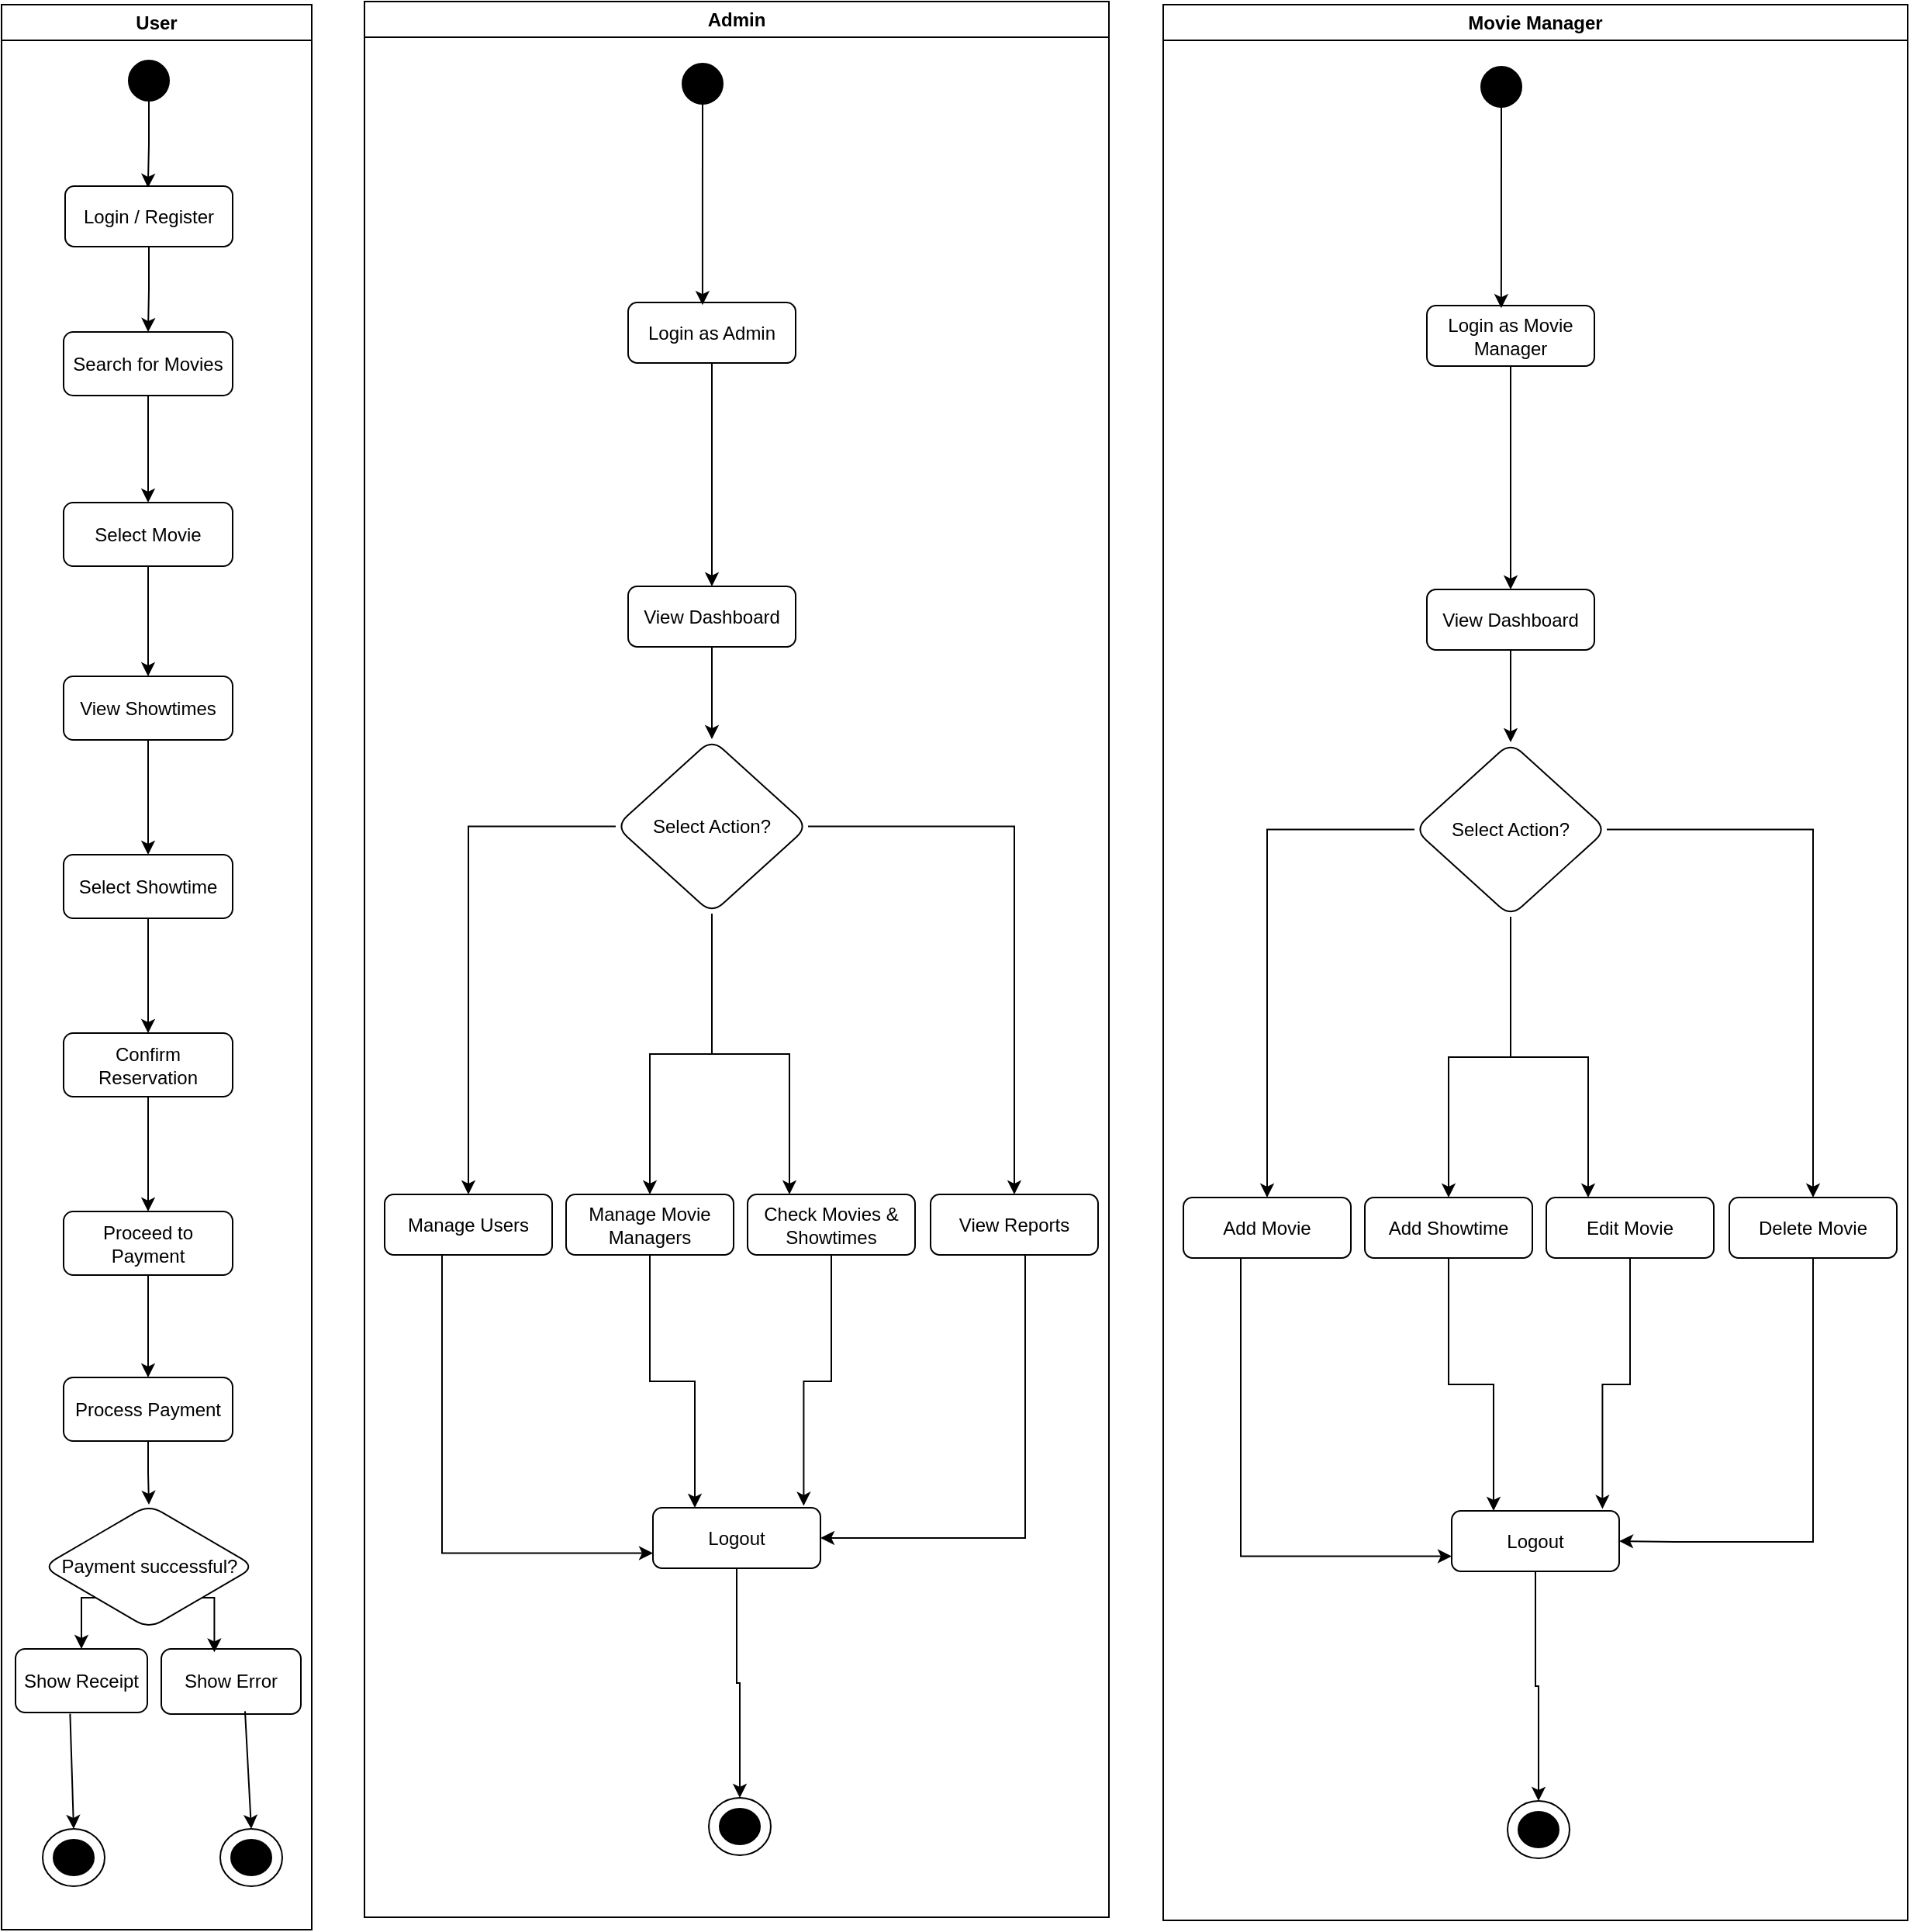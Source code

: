 <mxfile version="26.2.15">
  <diagram name="Page-1" id="M8Vwbr8LOOj_9o6YuqZB">
    <mxGraphModel dx="1042" dy="634" grid="0" gridSize="1" guides="1" tooltips="1" connect="1" arrows="1" fold="1" page="1" pageScale="1" pageWidth="850" pageHeight="1100" math="0" shadow="0">
      <root>
        <mxCell id="0" />
        <mxCell id="1" parent="0" />
        <mxCell id="9frD3eqLlb03GNT8pfGp-8" value="User" style="swimlane;whiteSpace=wrap;html=1;" parent="1" vertex="1">
          <mxGeometry x="64" y="49" width="200" height="1241" as="geometry" />
        </mxCell>
        <mxCell id="9frD3eqLlb03GNT8pfGp-5" value="" style="ellipse;whiteSpace=wrap;html=1;fillColor=light-dark(#000000, #512d2b);strokeColor=light-dark(#000000, #d7817e);" parent="9frD3eqLlb03GNT8pfGp-8" vertex="1">
          <mxGeometry x="82" y="36" width="26" height="26" as="geometry" />
        </mxCell>
        <mxCell id="9frD3eqLlb03GNT8pfGp-11" style="edgeStyle=orthogonalEdgeStyle;rounded=0;orthogonalLoop=1;jettySize=auto;html=1;entryX=0.427;entryY=-0.025;entryDx=0;entryDy=0;entryPerimeter=0;" parent="9frD3eqLlb03GNT8pfGp-8" source="9frD3eqLlb03GNT8pfGp-5" edge="1">
          <mxGeometry relative="1" as="geometry">
            <mxPoint x="94.408" y="118" as="targetPoint" />
          </mxGeometry>
        </mxCell>
        <mxCell id="9frD3eqLlb03GNT8pfGp-16" value="" style="edgeStyle=orthogonalEdgeStyle;rounded=0;orthogonalLoop=1;jettySize=auto;html=1;fontFamily=Helvetica;fontSize=12;fontColor=default;" parent="9frD3eqLlb03GNT8pfGp-8" source="9frD3eqLlb03GNT8pfGp-14" target="9frD3eqLlb03GNT8pfGp-15" edge="1">
          <mxGeometry relative="1" as="geometry" />
        </mxCell>
        <mxCell id="9frD3eqLlb03GNT8pfGp-14" value="Login / Register" style="rounded=1;whiteSpace=wrap;html=1;strokeColor=default;align=center;verticalAlign=middle;fontFamily=Helvetica;fontSize=12;fontColor=default;fillColor=default;" parent="9frD3eqLlb03GNT8pfGp-8" vertex="1">
          <mxGeometry x="41" y="117" width="108" height="39" as="geometry" />
        </mxCell>
        <mxCell id="9frD3eqLlb03GNT8pfGp-18" value="" style="edgeStyle=orthogonalEdgeStyle;rounded=0;orthogonalLoop=1;jettySize=auto;html=1;fontFamily=Helvetica;fontSize=12;fontColor=default;" parent="9frD3eqLlb03GNT8pfGp-8" source="9frD3eqLlb03GNT8pfGp-15" target="9frD3eqLlb03GNT8pfGp-17" edge="1">
          <mxGeometry relative="1" as="geometry" />
        </mxCell>
        <mxCell id="9frD3eqLlb03GNT8pfGp-15" value="Search for Movies" style="rounded=1;whiteSpace=wrap;html=1;strokeColor=default;align=center;verticalAlign=middle;fontFamily=Helvetica;fontSize=12;fontColor=default;fillColor=default;" parent="9frD3eqLlb03GNT8pfGp-8" vertex="1">
          <mxGeometry x="40" y="211" width="109" height="41" as="geometry" />
        </mxCell>
        <mxCell id="9frD3eqLlb03GNT8pfGp-21" value="" style="edgeStyle=orthogonalEdgeStyle;rounded=0;orthogonalLoop=1;jettySize=auto;html=1;fontFamily=Helvetica;fontSize=12;fontColor=default;" parent="9frD3eqLlb03GNT8pfGp-8" source="9frD3eqLlb03GNT8pfGp-17" target="9frD3eqLlb03GNT8pfGp-20" edge="1">
          <mxGeometry relative="1" as="geometry" />
        </mxCell>
        <mxCell id="9frD3eqLlb03GNT8pfGp-17" value="Select Movie" style="rounded=1;whiteSpace=wrap;html=1;strokeColor=default;align=center;verticalAlign=middle;fontFamily=Helvetica;fontSize=12;fontColor=default;fillColor=default;" parent="9frD3eqLlb03GNT8pfGp-8" vertex="1">
          <mxGeometry x="40" y="321" width="109" height="41" as="geometry" />
        </mxCell>
        <mxCell id="9frD3eqLlb03GNT8pfGp-24" value="" style="edgeStyle=orthogonalEdgeStyle;rounded=0;orthogonalLoop=1;jettySize=auto;html=1;fontFamily=Helvetica;fontSize=12;fontColor=default;" parent="9frD3eqLlb03GNT8pfGp-8" source="9frD3eqLlb03GNT8pfGp-20" target="9frD3eqLlb03GNT8pfGp-23" edge="1">
          <mxGeometry relative="1" as="geometry" />
        </mxCell>
        <mxCell id="9frD3eqLlb03GNT8pfGp-20" value="View Showtimes" style="rounded=1;whiteSpace=wrap;html=1;strokeColor=default;align=center;verticalAlign=middle;fontFamily=Helvetica;fontSize=12;fontColor=default;fillColor=default;" parent="9frD3eqLlb03GNT8pfGp-8" vertex="1">
          <mxGeometry x="40" y="433" width="109" height="41" as="geometry" />
        </mxCell>
        <mxCell id="9frD3eqLlb03GNT8pfGp-27" value="" style="edgeStyle=orthogonalEdgeStyle;rounded=0;orthogonalLoop=1;jettySize=auto;html=1;fontFamily=Helvetica;fontSize=12;fontColor=default;" parent="9frD3eqLlb03GNT8pfGp-8" source="9frD3eqLlb03GNT8pfGp-23" target="9frD3eqLlb03GNT8pfGp-26" edge="1">
          <mxGeometry relative="1" as="geometry" />
        </mxCell>
        <mxCell id="9frD3eqLlb03GNT8pfGp-23" value="Select Showtime" style="rounded=1;whiteSpace=wrap;html=1;strokeColor=default;align=center;verticalAlign=middle;fontFamily=Helvetica;fontSize=12;fontColor=default;fillColor=default;" parent="9frD3eqLlb03GNT8pfGp-8" vertex="1">
          <mxGeometry x="40" y="548" width="109" height="41" as="geometry" />
        </mxCell>
        <mxCell id="9frD3eqLlb03GNT8pfGp-31" value="" style="edgeStyle=orthogonalEdgeStyle;rounded=0;orthogonalLoop=1;jettySize=auto;html=1;fontFamily=Helvetica;fontSize=12;fontColor=default;" parent="9frD3eqLlb03GNT8pfGp-8" source="9frD3eqLlb03GNT8pfGp-26" target="9frD3eqLlb03GNT8pfGp-30" edge="1">
          <mxGeometry relative="1" as="geometry" />
        </mxCell>
        <mxCell id="9frD3eqLlb03GNT8pfGp-26" value="Confirm Reservation" style="rounded=1;whiteSpace=wrap;html=1;strokeColor=default;align=center;verticalAlign=middle;fontFamily=Helvetica;fontSize=12;fontColor=default;fillColor=default;" parent="9frD3eqLlb03GNT8pfGp-8" vertex="1">
          <mxGeometry x="40" y="663" width="109" height="41" as="geometry" />
        </mxCell>
        <mxCell id="9frD3eqLlb03GNT8pfGp-33" value="" style="edgeStyle=orthogonalEdgeStyle;rounded=0;orthogonalLoop=1;jettySize=auto;html=1;fontFamily=Helvetica;fontSize=12;fontColor=default;" parent="9frD3eqLlb03GNT8pfGp-8" source="9frD3eqLlb03GNT8pfGp-30" target="9frD3eqLlb03GNT8pfGp-32" edge="1">
          <mxGeometry relative="1" as="geometry" />
        </mxCell>
        <mxCell id="9frD3eqLlb03GNT8pfGp-30" value="Proceed to Payment" style="rounded=1;whiteSpace=wrap;html=1;strokeColor=default;align=center;verticalAlign=middle;fontFamily=Helvetica;fontSize=12;fontColor=default;fillColor=default;" parent="9frD3eqLlb03GNT8pfGp-8" vertex="1">
          <mxGeometry x="40" y="778" width="109" height="41" as="geometry" />
        </mxCell>
        <mxCell id="9frD3eqLlb03GNT8pfGp-37" style="edgeStyle=orthogonalEdgeStyle;rounded=0;orthogonalLoop=1;jettySize=auto;html=1;exitX=0.5;exitY=1;exitDx=0;exitDy=0;entryX=0.5;entryY=0;entryDx=0;entryDy=0;fontFamily=Helvetica;fontSize=12;fontColor=default;" parent="9frD3eqLlb03GNT8pfGp-8" source="9frD3eqLlb03GNT8pfGp-32" target="9frD3eqLlb03GNT8pfGp-35" edge="1">
          <mxGeometry relative="1" as="geometry" />
        </mxCell>
        <mxCell id="9frD3eqLlb03GNT8pfGp-32" value="Process Payment" style="rounded=1;whiteSpace=wrap;html=1;strokeColor=default;align=center;verticalAlign=middle;fontFamily=Helvetica;fontSize=12;fontColor=default;fillColor=default;" parent="9frD3eqLlb03GNT8pfGp-8" vertex="1">
          <mxGeometry x="40" y="885" width="109" height="41" as="geometry" />
        </mxCell>
        <mxCell id="9frD3eqLlb03GNT8pfGp-41" style="edgeStyle=orthogonalEdgeStyle;rounded=0;orthogonalLoop=1;jettySize=auto;html=1;exitX=0;exitY=1;exitDx=0;exitDy=0;entryX=0.5;entryY=0;entryDx=0;entryDy=0;fontFamily=Helvetica;fontSize=12;fontColor=default;" parent="9frD3eqLlb03GNT8pfGp-8" source="9frD3eqLlb03GNT8pfGp-35" target="9frD3eqLlb03GNT8pfGp-38" edge="1">
          <mxGeometry relative="1" as="geometry" />
        </mxCell>
        <mxCell id="9frD3eqLlb03GNT8pfGp-35" value="Payment successful?" style="rhombus;whiteSpace=wrap;html=1;rounded=1;strokeColor=default;align=center;verticalAlign=middle;fontFamily=Helvetica;fontSize=12;fontColor=default;fillColor=default;" parent="9frD3eqLlb03GNT8pfGp-8" vertex="1">
          <mxGeometry x="26.5" y="967" width="137" height="80" as="geometry" />
        </mxCell>
        <mxCell id="9frD3eqLlb03GNT8pfGp-38" value="Show Receipt" style="rounded=1;whiteSpace=wrap;html=1;strokeColor=default;align=center;verticalAlign=middle;fontFamily=Helvetica;fontSize=12;fontColor=default;fillColor=default;" parent="9frD3eqLlb03GNT8pfGp-8" vertex="1">
          <mxGeometry x="9" y="1060" width="85" height="41" as="geometry" />
        </mxCell>
        <mxCell id="9frD3eqLlb03GNT8pfGp-39" value="Show Error" style="rounded=1;whiteSpace=wrap;html=1;strokeColor=default;align=center;verticalAlign=middle;fontFamily=Helvetica;fontSize=12;fontColor=default;fillColor=default;" parent="9frD3eqLlb03GNT8pfGp-8" vertex="1">
          <mxGeometry x="103" y="1060" width="90" height="42" as="geometry" />
        </mxCell>
        <mxCell id="9frD3eqLlb03GNT8pfGp-40" style="edgeStyle=orthogonalEdgeStyle;rounded=0;orthogonalLoop=1;jettySize=auto;html=1;exitX=1;exitY=1;exitDx=0;exitDy=0;entryX=0.38;entryY=0.052;entryDx=0;entryDy=0;entryPerimeter=0;fontFamily=Helvetica;fontSize=12;fontColor=default;" parent="9frD3eqLlb03GNT8pfGp-8" source="9frD3eqLlb03GNT8pfGp-35" target="9frD3eqLlb03GNT8pfGp-39" edge="1">
          <mxGeometry relative="1" as="geometry" />
        </mxCell>
        <mxCell id="9frD3eqLlb03GNT8pfGp-46" value="" style="ellipse;whiteSpace=wrap;html=1;rounded=1;strokeColor=default;align=center;verticalAlign=middle;fontFamily=Helvetica;fontSize=12;fontColor=default;fillColor=default;" parent="9frD3eqLlb03GNT8pfGp-8" vertex="1">
          <mxGeometry x="26.5" y="1176" width="40" height="37" as="geometry" />
        </mxCell>
        <mxCell id="9frD3eqLlb03GNT8pfGp-48" value="" style="ellipse;whiteSpace=wrap;html=1;rounded=1;strokeColor=default;align=center;verticalAlign=middle;fontFamily=Helvetica;fontSize=12;fontColor=default;fillColor=#000000;" parent="9frD3eqLlb03GNT8pfGp-8" vertex="1">
          <mxGeometry x="33.5" y="1183" width="26" height="23" as="geometry" />
        </mxCell>
        <mxCell id="9frD3eqLlb03GNT8pfGp-49" value="" style="ellipse;whiteSpace=wrap;html=1;rounded=1;strokeColor=default;align=center;verticalAlign=middle;fontFamily=Helvetica;fontSize=12;fontColor=default;fillColor=default;" parent="9frD3eqLlb03GNT8pfGp-8" vertex="1">
          <mxGeometry x="141" y="1176" width="40" height="37" as="geometry" />
        </mxCell>
        <mxCell id="9frD3eqLlb03GNT8pfGp-50" value="" style="ellipse;whiteSpace=wrap;html=1;rounded=1;strokeColor=default;align=center;verticalAlign=middle;fontFamily=Helvetica;fontSize=12;fontColor=default;fillColor=#000000;" parent="9frD3eqLlb03GNT8pfGp-8" vertex="1">
          <mxGeometry x="148" y="1183" width="26" height="23" as="geometry" />
        </mxCell>
        <mxCell id="9frD3eqLlb03GNT8pfGp-54" value="" style="endArrow=classic;html=1;rounded=0;fontFamily=Helvetica;fontSize=12;fontColor=default;entryX=0.5;entryY=0;entryDx=0;entryDy=0;exitX=0.414;exitY=1.02;exitDx=0;exitDy=0;exitPerimeter=0;" parent="9frD3eqLlb03GNT8pfGp-8" source="9frD3eqLlb03GNT8pfGp-38" target="9frD3eqLlb03GNT8pfGp-46" edge="1">
          <mxGeometry width="50" height="50" relative="1" as="geometry">
            <mxPoint x="43" y="1102" as="sourcePoint" />
            <mxPoint x="405" y="1189" as="targetPoint" />
          </mxGeometry>
        </mxCell>
        <mxCell id="9frD3eqLlb03GNT8pfGp-55" value="" style="endArrow=classic;html=1;rounded=0;fontFamily=Helvetica;fontSize=12;fontColor=default;exitX=0.6;exitY=0.957;exitDx=0;exitDy=0;exitPerimeter=0;entryX=0.5;entryY=0;entryDx=0;entryDy=0;" parent="9frD3eqLlb03GNT8pfGp-8" source="9frD3eqLlb03GNT8pfGp-39" target="9frD3eqLlb03GNT8pfGp-49" edge="1">
          <mxGeometry width="50" height="50" relative="1" as="geometry">
            <mxPoint x="97" y="1182" as="sourcePoint" />
            <mxPoint x="147" y="1132" as="targetPoint" />
          </mxGeometry>
        </mxCell>
        <mxCell id="9frD3eqLlb03GNT8pfGp-56" value="Admin" style="swimlane;whiteSpace=wrap;html=1;rounded=0;strokeColor=default;align=center;verticalAlign=middle;fontFamily=Helvetica;fontSize=12;fontColor=default;fillColor=default;" parent="1" vertex="1">
          <mxGeometry x="298" y="47" width="480" height="1235" as="geometry" />
        </mxCell>
        <mxCell id="9frD3eqLlb03GNT8pfGp-58" value="" style="ellipse;whiteSpace=wrap;html=1;fillColor=light-dark(#000000, #512d2b);strokeColor=light-dark(#000000, #d7817e);" parent="9frD3eqLlb03GNT8pfGp-56" vertex="1">
          <mxGeometry x="205" y="40" width="26" height="26" as="geometry" />
        </mxCell>
        <mxCell id="9frD3eqLlb03GNT8pfGp-64" value="" style="edgeStyle=orthogonalEdgeStyle;rounded=0;orthogonalLoop=1;jettySize=auto;html=1;fontFamily=Helvetica;fontSize=12;fontColor=default;" parent="9frD3eqLlb03GNT8pfGp-56" source="9frD3eqLlb03GNT8pfGp-60" target="9frD3eqLlb03GNT8pfGp-63" edge="1">
          <mxGeometry relative="1" as="geometry" />
        </mxCell>
        <mxCell id="9frD3eqLlb03GNT8pfGp-60" value="Login as Admin" style="rounded=1;whiteSpace=wrap;html=1;strokeColor=default;align=center;verticalAlign=middle;fontFamily=Helvetica;fontSize=12;fontColor=default;fillColor=default;" parent="9frD3eqLlb03GNT8pfGp-56" vertex="1">
          <mxGeometry x="170" y="194" width="108" height="39" as="geometry" />
        </mxCell>
        <mxCell id="9frD3eqLlb03GNT8pfGp-62" style="edgeStyle=orthogonalEdgeStyle;rounded=0;orthogonalLoop=1;jettySize=auto;html=1;entryX=0.444;entryY=0.041;entryDx=0;entryDy=0;entryPerimeter=0;fontFamily=Helvetica;fontSize=12;fontColor=default;" parent="9frD3eqLlb03GNT8pfGp-56" source="9frD3eqLlb03GNT8pfGp-58" target="9frD3eqLlb03GNT8pfGp-60" edge="1">
          <mxGeometry relative="1" as="geometry" />
        </mxCell>
        <mxCell id="9frD3eqLlb03GNT8pfGp-83" value="" style="edgeStyle=orthogonalEdgeStyle;rounded=0;orthogonalLoop=1;jettySize=auto;html=1;fontFamily=Helvetica;fontSize=12;fontColor=default;" parent="9frD3eqLlb03GNT8pfGp-56" source="9frD3eqLlb03GNT8pfGp-63" target="9frD3eqLlb03GNT8pfGp-82" edge="1">
          <mxGeometry relative="1" as="geometry" />
        </mxCell>
        <mxCell id="9frD3eqLlb03GNT8pfGp-63" value="View Dashboard" style="rounded=1;whiteSpace=wrap;html=1;strokeColor=default;align=center;verticalAlign=middle;fontFamily=Helvetica;fontSize=12;fontColor=default;fillColor=default;" parent="9frD3eqLlb03GNT8pfGp-56" vertex="1">
          <mxGeometry x="170" y="377" width="108" height="39" as="geometry" />
        </mxCell>
        <mxCell id="9frD3eqLlb03GNT8pfGp-95" style="edgeStyle=orthogonalEdgeStyle;rounded=0;orthogonalLoop=1;jettySize=auto;html=1;entryX=0;entryY=0.75;entryDx=0;entryDy=0;fontFamily=Helvetica;fontSize=12;fontColor=default;" parent="9frD3eqLlb03GNT8pfGp-56" source="9frD3eqLlb03GNT8pfGp-65" target="9frD3eqLlb03GNT8pfGp-89" edge="1">
          <mxGeometry relative="1" as="geometry">
            <Array as="points">
              <mxPoint x="50" y="1000" />
            </Array>
          </mxGeometry>
        </mxCell>
        <mxCell id="9frD3eqLlb03GNT8pfGp-65" value="Manage Users" style="rounded=1;whiteSpace=wrap;html=1;strokeColor=default;align=center;verticalAlign=middle;fontFamily=Helvetica;fontSize=12;fontColor=default;fillColor=default;" parent="9frD3eqLlb03GNT8pfGp-56" vertex="1">
          <mxGeometry x="13" y="769" width="108" height="39" as="geometry" />
        </mxCell>
        <mxCell id="9frD3eqLlb03GNT8pfGp-92" style="edgeStyle=orthogonalEdgeStyle;rounded=0;orthogonalLoop=1;jettySize=auto;html=1;entryX=0.25;entryY=0;entryDx=0;entryDy=0;fontFamily=Helvetica;fontSize=12;fontColor=default;" parent="9frD3eqLlb03GNT8pfGp-56" source="9frD3eqLlb03GNT8pfGp-68" target="9frD3eqLlb03GNT8pfGp-89" edge="1">
          <mxGeometry relative="1" as="geometry" />
        </mxCell>
        <mxCell id="9frD3eqLlb03GNT8pfGp-68" value="Manage Movie Managers" style="rounded=1;whiteSpace=wrap;html=1;strokeColor=default;align=center;verticalAlign=middle;fontFamily=Helvetica;fontSize=12;fontColor=default;fillColor=default;" parent="9frD3eqLlb03GNT8pfGp-56" vertex="1">
          <mxGeometry x="130" y="769" width="108" height="39" as="geometry" />
        </mxCell>
        <mxCell id="9frD3eqLlb03GNT8pfGp-72" value="Check Movies &amp;amp; Showtimes" style="rounded=1;whiteSpace=wrap;html=1;strokeColor=default;align=center;verticalAlign=middle;fontFamily=Helvetica;fontSize=12;fontColor=default;fillColor=default;" parent="9frD3eqLlb03GNT8pfGp-56" vertex="1">
          <mxGeometry x="247" y="769" width="108" height="39" as="geometry" />
        </mxCell>
        <mxCell id="jj-EogMtagv3h7NECr4A-1" style="edgeStyle=orthogonalEdgeStyle;rounded=0;orthogonalLoop=1;jettySize=auto;html=1;entryX=1;entryY=0.5;entryDx=0;entryDy=0;" edge="1" parent="9frD3eqLlb03GNT8pfGp-56" source="9frD3eqLlb03GNT8pfGp-75" target="9frD3eqLlb03GNT8pfGp-89">
          <mxGeometry relative="1" as="geometry">
            <Array as="points">
              <mxPoint x="426" y="991" />
            </Array>
          </mxGeometry>
        </mxCell>
        <mxCell id="9frD3eqLlb03GNT8pfGp-75" value="View Reports" style="rounded=1;whiteSpace=wrap;html=1;strokeColor=default;align=center;verticalAlign=middle;fontFamily=Helvetica;fontSize=12;fontColor=default;fillColor=default;" parent="9frD3eqLlb03GNT8pfGp-56" vertex="1">
          <mxGeometry x="365" y="769" width="108" height="39" as="geometry" />
        </mxCell>
        <mxCell id="9frD3eqLlb03GNT8pfGp-84" style="edgeStyle=orthogonalEdgeStyle;rounded=0;orthogonalLoop=1;jettySize=auto;html=1;entryX=0.5;entryY=0;entryDx=0;entryDy=0;fontFamily=Helvetica;fontSize=12;fontColor=default;" parent="9frD3eqLlb03GNT8pfGp-56" source="9frD3eqLlb03GNT8pfGp-82" target="9frD3eqLlb03GNT8pfGp-65" edge="1">
          <mxGeometry relative="1" as="geometry" />
        </mxCell>
        <mxCell id="9frD3eqLlb03GNT8pfGp-85" style="edgeStyle=orthogonalEdgeStyle;rounded=0;orthogonalLoop=1;jettySize=auto;html=1;entryX=0.5;entryY=0;entryDx=0;entryDy=0;fontFamily=Helvetica;fontSize=12;fontColor=default;" parent="9frD3eqLlb03GNT8pfGp-56" source="9frD3eqLlb03GNT8pfGp-82" target="9frD3eqLlb03GNT8pfGp-68" edge="1">
          <mxGeometry relative="1" as="geometry" />
        </mxCell>
        <mxCell id="9frD3eqLlb03GNT8pfGp-86" style="edgeStyle=orthogonalEdgeStyle;rounded=0;orthogonalLoop=1;jettySize=auto;html=1;entryX=0.25;entryY=0;entryDx=0;entryDy=0;fontFamily=Helvetica;fontSize=12;fontColor=default;" parent="9frD3eqLlb03GNT8pfGp-56" source="9frD3eqLlb03GNT8pfGp-82" target="9frD3eqLlb03GNT8pfGp-72" edge="1">
          <mxGeometry relative="1" as="geometry" />
        </mxCell>
        <mxCell id="9frD3eqLlb03GNT8pfGp-87" style="edgeStyle=orthogonalEdgeStyle;rounded=0;orthogonalLoop=1;jettySize=auto;html=1;fontFamily=Helvetica;fontSize=12;fontColor=default;" parent="9frD3eqLlb03GNT8pfGp-56" source="9frD3eqLlb03GNT8pfGp-82" target="9frD3eqLlb03GNT8pfGp-75" edge="1">
          <mxGeometry relative="1" as="geometry" />
        </mxCell>
        <mxCell id="9frD3eqLlb03GNT8pfGp-82" value="Select Action?" style="rhombus;whiteSpace=wrap;html=1;rounded=1;" parent="9frD3eqLlb03GNT8pfGp-56" vertex="1">
          <mxGeometry x="162" y="475.5" width="124" height="112.5" as="geometry" />
        </mxCell>
        <mxCell id="9frD3eqLlb03GNT8pfGp-100" style="edgeStyle=orthogonalEdgeStyle;rounded=0;orthogonalLoop=1;jettySize=auto;html=1;entryX=0.5;entryY=0;entryDx=0;entryDy=0;fontFamily=Helvetica;fontSize=12;fontColor=default;" parent="9frD3eqLlb03GNT8pfGp-56" source="9frD3eqLlb03GNT8pfGp-89" target="9frD3eqLlb03GNT8pfGp-97" edge="1">
          <mxGeometry relative="1" as="geometry" />
        </mxCell>
        <mxCell id="9frD3eqLlb03GNT8pfGp-89" value="Logout" style="rounded=1;whiteSpace=wrap;html=1;strokeColor=default;align=center;verticalAlign=middle;fontFamily=Helvetica;fontSize=12;fontColor=default;fillColor=default;" parent="9frD3eqLlb03GNT8pfGp-56" vertex="1">
          <mxGeometry x="186" y="971" width="108" height="39" as="geometry" />
        </mxCell>
        <mxCell id="9frD3eqLlb03GNT8pfGp-91" style="edgeStyle=orthogonalEdgeStyle;rounded=0;orthogonalLoop=1;jettySize=auto;html=1;entryX=0.9;entryY=-0.031;entryDx=0;entryDy=0;entryPerimeter=0;fontFamily=Helvetica;fontSize=12;fontColor=default;" parent="9frD3eqLlb03GNT8pfGp-56" source="9frD3eqLlb03GNT8pfGp-72" target="9frD3eqLlb03GNT8pfGp-89" edge="1">
          <mxGeometry relative="1" as="geometry" />
        </mxCell>
        <mxCell id="9frD3eqLlb03GNT8pfGp-97" value="" style="ellipse;whiteSpace=wrap;html=1;rounded=1;strokeColor=default;align=center;verticalAlign=middle;fontFamily=Helvetica;fontSize=12;fontColor=default;fillColor=default;" parent="9frD3eqLlb03GNT8pfGp-56" vertex="1">
          <mxGeometry x="222" y="1158" width="40" height="37" as="geometry" />
        </mxCell>
        <mxCell id="9frD3eqLlb03GNT8pfGp-98" value="" style="ellipse;whiteSpace=wrap;html=1;rounded=1;strokeColor=default;align=center;verticalAlign=middle;fontFamily=Helvetica;fontSize=12;fontColor=default;fillColor=#000000;" parent="9frD3eqLlb03GNT8pfGp-56" vertex="1">
          <mxGeometry x="229" y="1165" width="26" height="23" as="geometry" />
        </mxCell>
        <mxCell id="9frD3eqLlb03GNT8pfGp-101" value="Movie Manager" style="swimlane;whiteSpace=wrap;html=1;rounded=0;strokeColor=default;align=center;verticalAlign=middle;fontFamily=Helvetica;fontSize=12;fontColor=default;fillColor=default;" parent="1" vertex="1">
          <mxGeometry x="813" y="49" width="480" height="1235" as="geometry" />
        </mxCell>
        <mxCell id="9frD3eqLlb03GNT8pfGp-102" value="" style="ellipse;whiteSpace=wrap;html=1;fillColor=light-dark(#000000, #512d2b);strokeColor=light-dark(#000000, #d7817e);" parent="9frD3eqLlb03GNT8pfGp-101" vertex="1">
          <mxGeometry x="205" y="40" width="26" height="26" as="geometry" />
        </mxCell>
        <mxCell id="9frD3eqLlb03GNT8pfGp-103" value="" style="edgeStyle=orthogonalEdgeStyle;rounded=0;orthogonalLoop=1;jettySize=auto;html=1;fontFamily=Helvetica;fontSize=12;fontColor=default;" parent="9frD3eqLlb03GNT8pfGp-101" source="9frD3eqLlb03GNT8pfGp-104" target="9frD3eqLlb03GNT8pfGp-107" edge="1">
          <mxGeometry relative="1" as="geometry" />
        </mxCell>
        <mxCell id="9frD3eqLlb03GNT8pfGp-104" value="Login as Movie Manager" style="rounded=1;whiteSpace=wrap;html=1;strokeColor=default;align=center;verticalAlign=middle;fontFamily=Helvetica;fontSize=12;fontColor=default;fillColor=default;" parent="9frD3eqLlb03GNT8pfGp-101" vertex="1">
          <mxGeometry x="170" y="194" width="108" height="39" as="geometry" />
        </mxCell>
        <mxCell id="9frD3eqLlb03GNT8pfGp-105" style="edgeStyle=orthogonalEdgeStyle;rounded=0;orthogonalLoop=1;jettySize=auto;html=1;entryX=0.444;entryY=0.041;entryDx=0;entryDy=0;entryPerimeter=0;fontFamily=Helvetica;fontSize=12;fontColor=default;" parent="9frD3eqLlb03GNT8pfGp-101" source="9frD3eqLlb03GNT8pfGp-102" target="9frD3eqLlb03GNT8pfGp-104" edge="1">
          <mxGeometry relative="1" as="geometry" />
        </mxCell>
        <mxCell id="9frD3eqLlb03GNT8pfGp-106" value="" style="edgeStyle=orthogonalEdgeStyle;rounded=0;orthogonalLoop=1;jettySize=auto;html=1;fontFamily=Helvetica;fontSize=12;fontColor=default;" parent="9frD3eqLlb03GNT8pfGp-101" source="9frD3eqLlb03GNT8pfGp-107" target="9frD3eqLlb03GNT8pfGp-119" edge="1">
          <mxGeometry relative="1" as="geometry" />
        </mxCell>
        <mxCell id="9frD3eqLlb03GNT8pfGp-107" value="View Dashboard" style="rounded=1;whiteSpace=wrap;html=1;strokeColor=default;align=center;verticalAlign=middle;fontFamily=Helvetica;fontSize=12;fontColor=default;fillColor=default;" parent="9frD3eqLlb03GNT8pfGp-101" vertex="1">
          <mxGeometry x="170" y="377" width="108" height="39" as="geometry" />
        </mxCell>
        <mxCell id="9frD3eqLlb03GNT8pfGp-108" style="edgeStyle=orthogonalEdgeStyle;rounded=0;orthogonalLoop=1;jettySize=auto;html=1;entryX=0;entryY=0.75;entryDx=0;entryDy=0;fontFamily=Helvetica;fontSize=12;fontColor=default;" parent="9frD3eqLlb03GNT8pfGp-101" source="9frD3eqLlb03GNT8pfGp-109" target="9frD3eqLlb03GNT8pfGp-121" edge="1">
          <mxGeometry relative="1" as="geometry">
            <Array as="points">
              <mxPoint x="50" y="1000" />
            </Array>
          </mxGeometry>
        </mxCell>
        <mxCell id="9frD3eqLlb03GNT8pfGp-109" value="Add Movie" style="rounded=1;whiteSpace=wrap;html=1;strokeColor=default;align=center;verticalAlign=middle;fontFamily=Helvetica;fontSize=12;fontColor=default;fillColor=default;" parent="9frD3eqLlb03GNT8pfGp-101" vertex="1">
          <mxGeometry x="13" y="769" width="108" height="39" as="geometry" />
        </mxCell>
        <mxCell id="9frD3eqLlb03GNT8pfGp-110" style="edgeStyle=orthogonalEdgeStyle;rounded=0;orthogonalLoop=1;jettySize=auto;html=1;entryX=0.25;entryY=0;entryDx=0;entryDy=0;fontFamily=Helvetica;fontSize=12;fontColor=default;" parent="9frD3eqLlb03GNT8pfGp-101" source="9frD3eqLlb03GNT8pfGp-111" target="9frD3eqLlb03GNT8pfGp-121" edge="1">
          <mxGeometry relative="1" as="geometry" />
        </mxCell>
        <mxCell id="9frD3eqLlb03GNT8pfGp-111" value="Add Showtime" style="rounded=1;whiteSpace=wrap;html=1;strokeColor=default;align=center;verticalAlign=middle;fontFamily=Helvetica;fontSize=12;fontColor=default;fillColor=default;" parent="9frD3eqLlb03GNT8pfGp-101" vertex="1">
          <mxGeometry x="130" y="769" width="108" height="39" as="geometry" />
        </mxCell>
        <mxCell id="9frD3eqLlb03GNT8pfGp-112" value="Edit Movie" style="rounded=1;whiteSpace=wrap;html=1;strokeColor=default;align=center;verticalAlign=middle;fontFamily=Helvetica;fontSize=12;fontColor=default;fillColor=default;" parent="9frD3eqLlb03GNT8pfGp-101" vertex="1">
          <mxGeometry x="247" y="769" width="108" height="39" as="geometry" />
        </mxCell>
        <mxCell id="jj-EogMtagv3h7NECr4A-2" style="edgeStyle=orthogonalEdgeStyle;rounded=0;orthogonalLoop=1;jettySize=auto;html=1;entryX=1;entryY=0.5;entryDx=0;entryDy=0;" edge="1" parent="9frD3eqLlb03GNT8pfGp-101" source="9frD3eqLlb03GNT8pfGp-114" target="9frD3eqLlb03GNT8pfGp-121">
          <mxGeometry relative="1" as="geometry">
            <Array as="points">
              <mxPoint x="419" y="991" />
              <mxPoint x="330" y="991" />
            </Array>
          </mxGeometry>
        </mxCell>
        <mxCell id="9frD3eqLlb03GNT8pfGp-114" value="Delete Movie" style="rounded=1;whiteSpace=wrap;html=1;strokeColor=default;align=center;verticalAlign=middle;fontFamily=Helvetica;fontSize=12;fontColor=default;fillColor=default;" parent="9frD3eqLlb03GNT8pfGp-101" vertex="1">
          <mxGeometry x="365" y="769" width="108" height="39" as="geometry" />
        </mxCell>
        <mxCell id="9frD3eqLlb03GNT8pfGp-115" style="edgeStyle=orthogonalEdgeStyle;rounded=0;orthogonalLoop=1;jettySize=auto;html=1;entryX=0.5;entryY=0;entryDx=0;entryDy=0;fontFamily=Helvetica;fontSize=12;fontColor=default;" parent="9frD3eqLlb03GNT8pfGp-101" source="9frD3eqLlb03GNT8pfGp-119" target="9frD3eqLlb03GNT8pfGp-109" edge="1">
          <mxGeometry relative="1" as="geometry" />
        </mxCell>
        <mxCell id="9frD3eqLlb03GNT8pfGp-116" style="edgeStyle=orthogonalEdgeStyle;rounded=0;orthogonalLoop=1;jettySize=auto;html=1;entryX=0.5;entryY=0;entryDx=0;entryDy=0;fontFamily=Helvetica;fontSize=12;fontColor=default;" parent="9frD3eqLlb03GNT8pfGp-101" source="9frD3eqLlb03GNT8pfGp-119" target="9frD3eqLlb03GNT8pfGp-111" edge="1">
          <mxGeometry relative="1" as="geometry" />
        </mxCell>
        <mxCell id="9frD3eqLlb03GNT8pfGp-117" style="edgeStyle=orthogonalEdgeStyle;rounded=0;orthogonalLoop=1;jettySize=auto;html=1;entryX=0.25;entryY=0;entryDx=0;entryDy=0;fontFamily=Helvetica;fontSize=12;fontColor=default;" parent="9frD3eqLlb03GNT8pfGp-101" source="9frD3eqLlb03GNT8pfGp-119" target="9frD3eqLlb03GNT8pfGp-112" edge="1">
          <mxGeometry relative="1" as="geometry" />
        </mxCell>
        <mxCell id="9frD3eqLlb03GNT8pfGp-118" style="edgeStyle=orthogonalEdgeStyle;rounded=0;orthogonalLoop=1;jettySize=auto;html=1;fontFamily=Helvetica;fontSize=12;fontColor=default;" parent="9frD3eqLlb03GNT8pfGp-101" source="9frD3eqLlb03GNT8pfGp-119" target="9frD3eqLlb03GNT8pfGp-114" edge="1">
          <mxGeometry relative="1" as="geometry" />
        </mxCell>
        <mxCell id="9frD3eqLlb03GNT8pfGp-119" value="Select Action?" style="rhombus;whiteSpace=wrap;html=1;rounded=1;" parent="9frD3eqLlb03GNT8pfGp-101" vertex="1">
          <mxGeometry x="162" y="475.5" width="124" height="112.5" as="geometry" />
        </mxCell>
        <mxCell id="9frD3eqLlb03GNT8pfGp-120" style="edgeStyle=orthogonalEdgeStyle;rounded=0;orthogonalLoop=1;jettySize=auto;html=1;entryX=0.5;entryY=0;entryDx=0;entryDy=0;fontFamily=Helvetica;fontSize=12;fontColor=default;" parent="9frD3eqLlb03GNT8pfGp-101" source="9frD3eqLlb03GNT8pfGp-121" target="9frD3eqLlb03GNT8pfGp-123" edge="1">
          <mxGeometry relative="1" as="geometry" />
        </mxCell>
        <mxCell id="9frD3eqLlb03GNT8pfGp-121" value="Logout" style="rounded=1;whiteSpace=wrap;html=1;strokeColor=default;align=center;verticalAlign=middle;fontFamily=Helvetica;fontSize=12;fontColor=default;fillColor=default;" parent="9frD3eqLlb03GNT8pfGp-101" vertex="1">
          <mxGeometry x="186" y="971" width="108" height="39" as="geometry" />
        </mxCell>
        <mxCell id="9frD3eqLlb03GNT8pfGp-122" style="edgeStyle=orthogonalEdgeStyle;rounded=0;orthogonalLoop=1;jettySize=auto;html=1;entryX=0.9;entryY=-0.031;entryDx=0;entryDy=0;entryPerimeter=0;fontFamily=Helvetica;fontSize=12;fontColor=default;" parent="9frD3eqLlb03GNT8pfGp-101" source="9frD3eqLlb03GNT8pfGp-112" target="9frD3eqLlb03GNT8pfGp-121" edge="1">
          <mxGeometry relative="1" as="geometry" />
        </mxCell>
        <mxCell id="9frD3eqLlb03GNT8pfGp-123" value="" style="ellipse;whiteSpace=wrap;html=1;rounded=1;strokeColor=default;align=center;verticalAlign=middle;fontFamily=Helvetica;fontSize=12;fontColor=default;fillColor=default;" parent="9frD3eqLlb03GNT8pfGp-101" vertex="1">
          <mxGeometry x="222" y="1158" width="40" height="37" as="geometry" />
        </mxCell>
        <mxCell id="9frD3eqLlb03GNT8pfGp-124" value="" style="ellipse;whiteSpace=wrap;html=1;rounded=1;strokeColor=default;align=center;verticalAlign=middle;fontFamily=Helvetica;fontSize=12;fontColor=default;fillColor=#000000;" parent="9frD3eqLlb03GNT8pfGp-101" vertex="1">
          <mxGeometry x="229" y="1165" width="26" height="23" as="geometry" />
        </mxCell>
      </root>
    </mxGraphModel>
  </diagram>
</mxfile>
